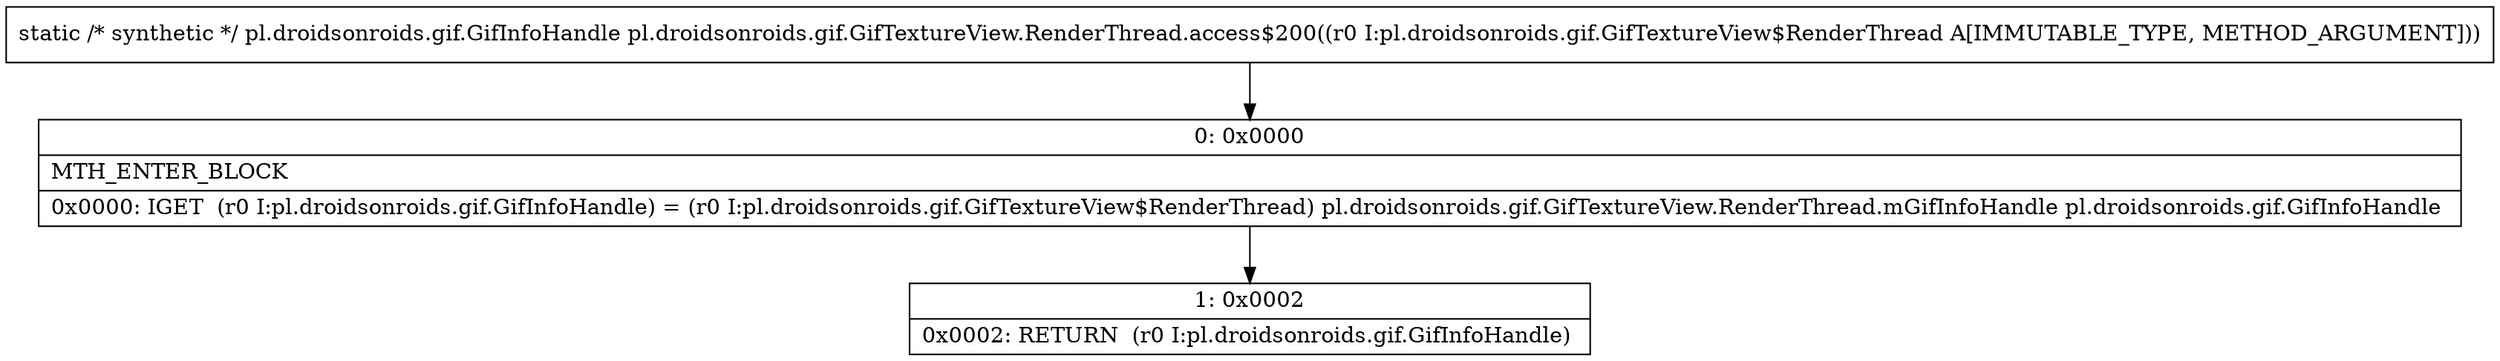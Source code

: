 digraph "CFG forpl.droidsonroids.gif.GifTextureView.RenderThread.access$200(Lpl\/droidsonroids\/gif\/GifTextureView$RenderThread;)Lpl\/droidsonroids\/gif\/GifInfoHandle;" {
Node_0 [shape=record,label="{0\:\ 0x0000|MTH_ENTER_BLOCK\l|0x0000: IGET  (r0 I:pl.droidsonroids.gif.GifInfoHandle) = (r0 I:pl.droidsonroids.gif.GifTextureView$RenderThread) pl.droidsonroids.gif.GifTextureView.RenderThread.mGifInfoHandle pl.droidsonroids.gif.GifInfoHandle \l}"];
Node_1 [shape=record,label="{1\:\ 0x0002|0x0002: RETURN  (r0 I:pl.droidsonroids.gif.GifInfoHandle) \l}"];
MethodNode[shape=record,label="{static \/* synthetic *\/ pl.droidsonroids.gif.GifInfoHandle pl.droidsonroids.gif.GifTextureView.RenderThread.access$200((r0 I:pl.droidsonroids.gif.GifTextureView$RenderThread A[IMMUTABLE_TYPE, METHOD_ARGUMENT])) }"];
MethodNode -> Node_0;
Node_0 -> Node_1;
}

